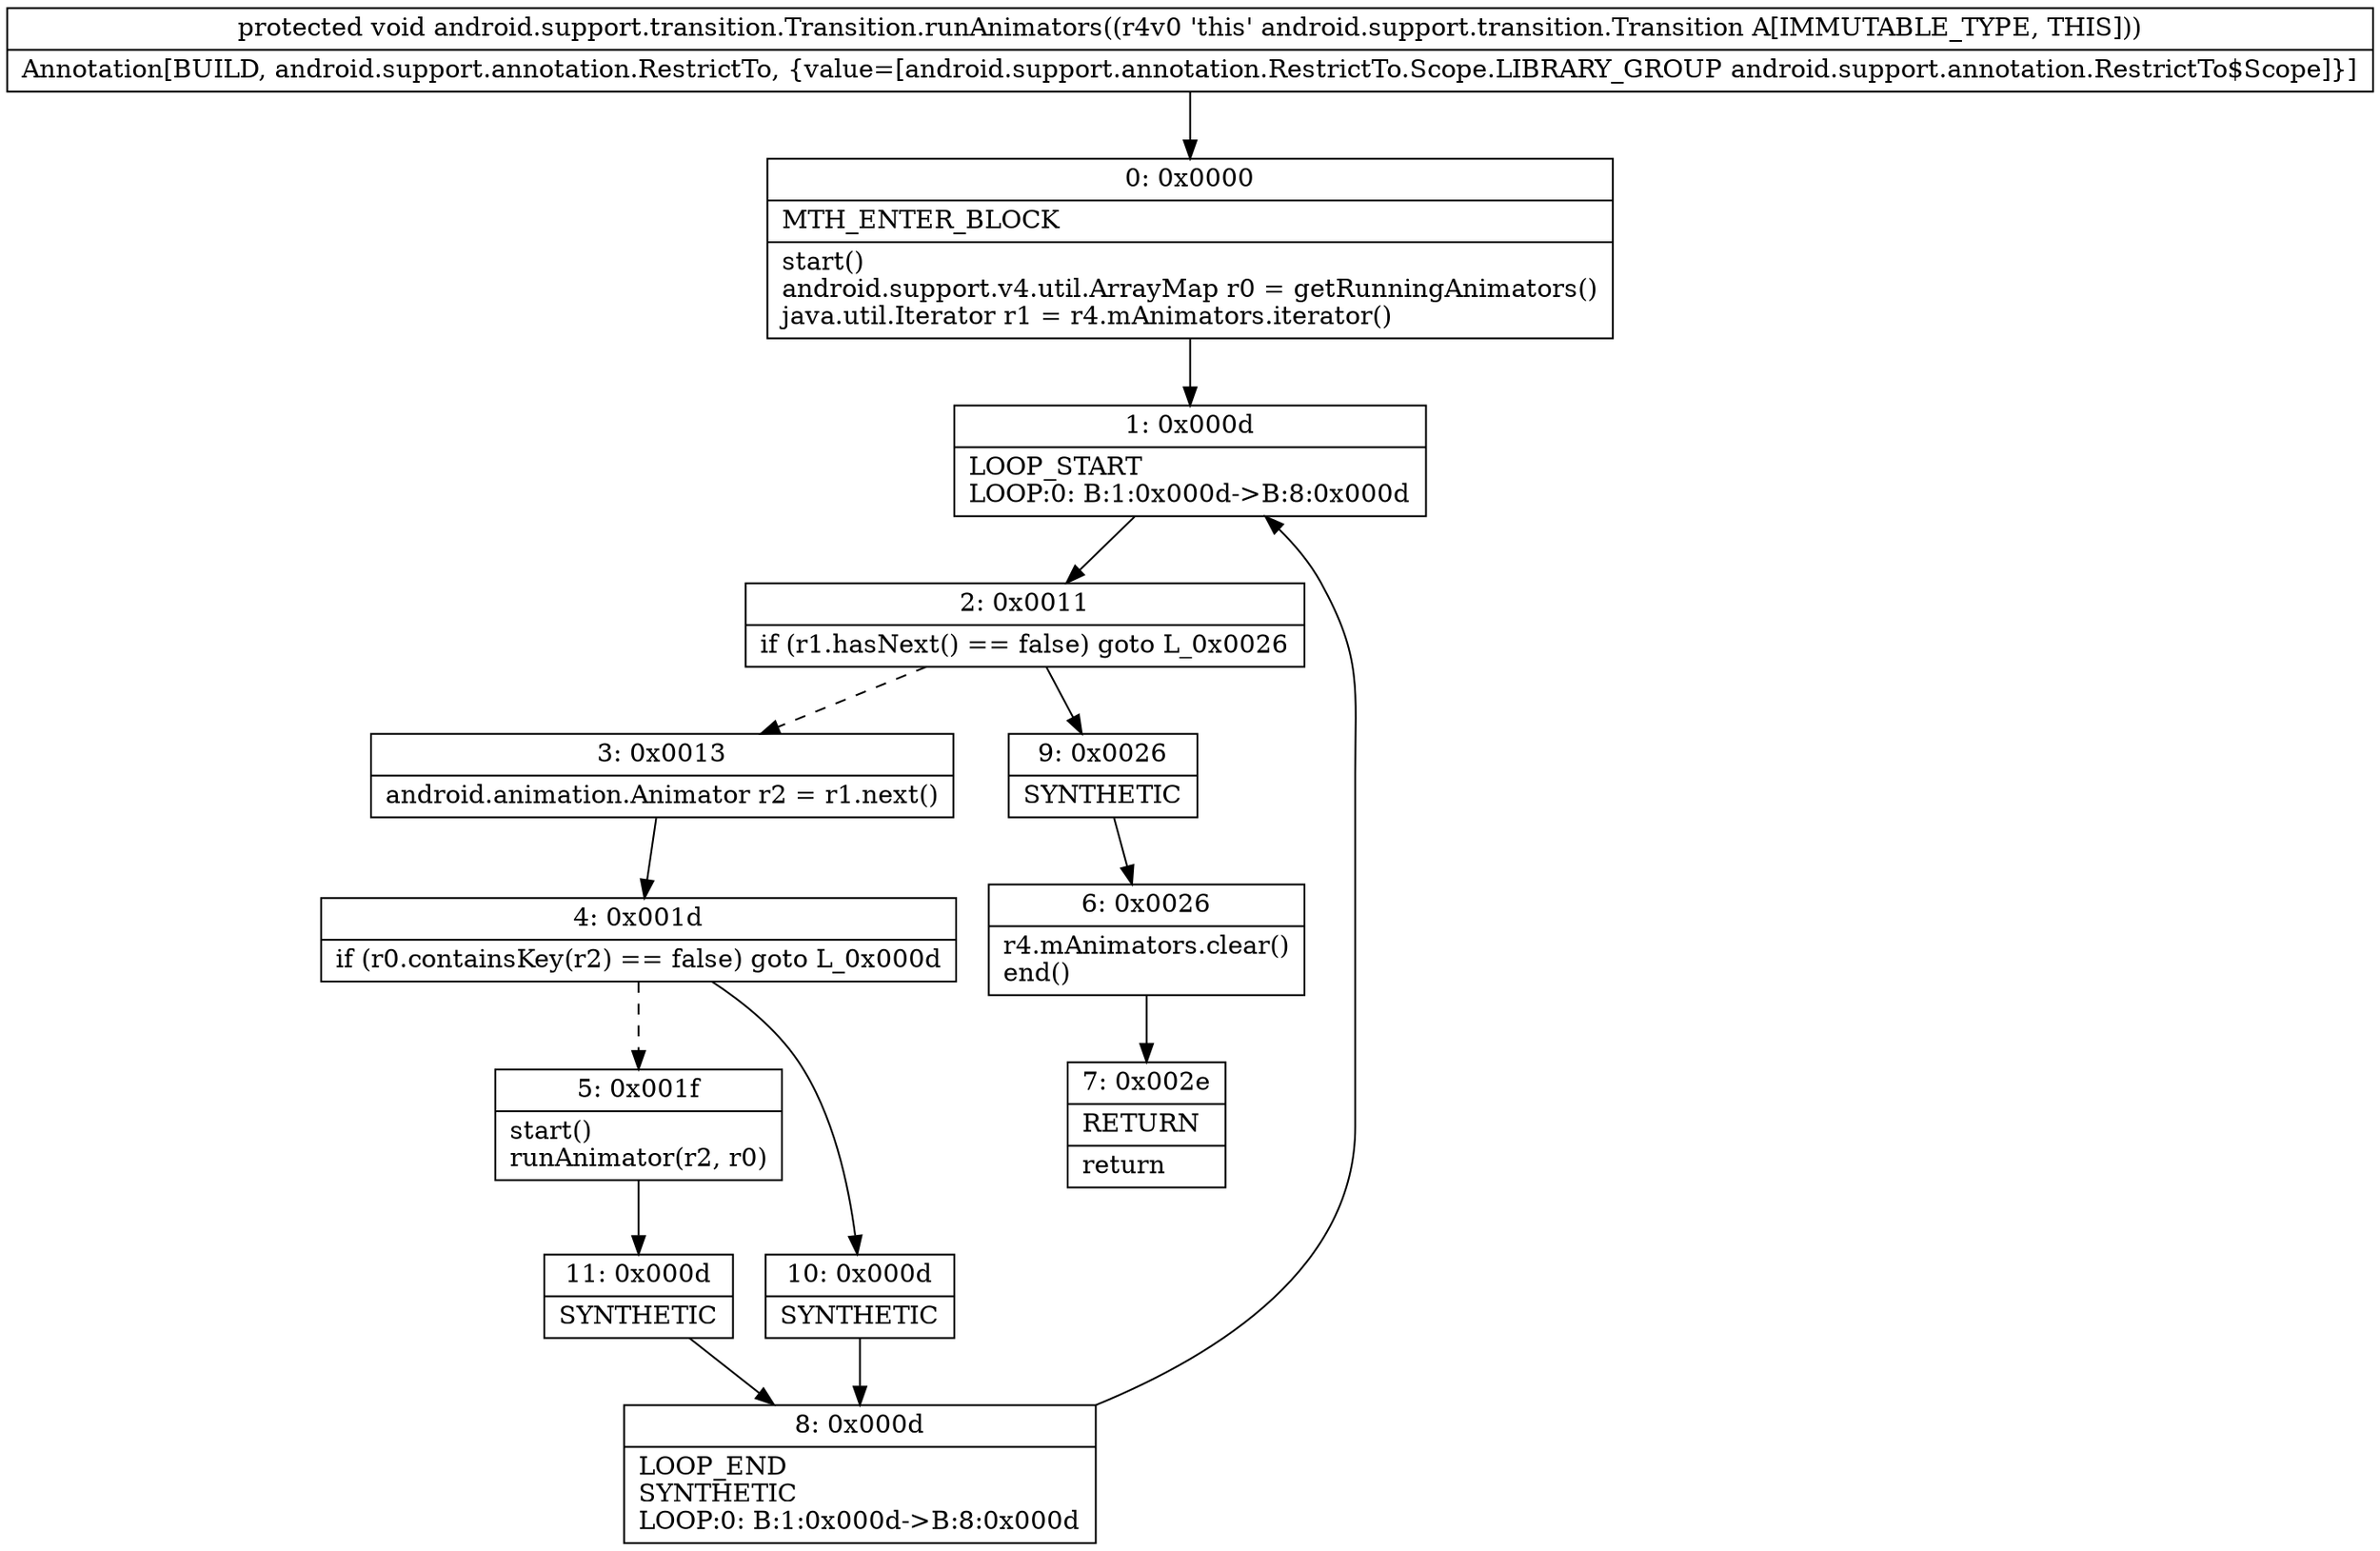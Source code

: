 digraph "CFG forandroid.support.transition.Transition.runAnimators()V" {
Node_0 [shape=record,label="{0\:\ 0x0000|MTH_ENTER_BLOCK\l|start()\landroid.support.v4.util.ArrayMap r0 = getRunningAnimators()\ljava.util.Iterator r1 = r4.mAnimators.iterator()\l}"];
Node_1 [shape=record,label="{1\:\ 0x000d|LOOP_START\lLOOP:0: B:1:0x000d\-\>B:8:0x000d\l}"];
Node_2 [shape=record,label="{2\:\ 0x0011|if (r1.hasNext() == false) goto L_0x0026\l}"];
Node_3 [shape=record,label="{3\:\ 0x0013|android.animation.Animator r2 = r1.next()\l}"];
Node_4 [shape=record,label="{4\:\ 0x001d|if (r0.containsKey(r2) == false) goto L_0x000d\l}"];
Node_5 [shape=record,label="{5\:\ 0x001f|start()\lrunAnimator(r2, r0)\l}"];
Node_6 [shape=record,label="{6\:\ 0x0026|r4.mAnimators.clear()\lend()\l}"];
Node_7 [shape=record,label="{7\:\ 0x002e|RETURN\l|return\l}"];
Node_8 [shape=record,label="{8\:\ 0x000d|LOOP_END\lSYNTHETIC\lLOOP:0: B:1:0x000d\-\>B:8:0x000d\l}"];
Node_9 [shape=record,label="{9\:\ 0x0026|SYNTHETIC\l}"];
Node_10 [shape=record,label="{10\:\ 0x000d|SYNTHETIC\l}"];
Node_11 [shape=record,label="{11\:\ 0x000d|SYNTHETIC\l}"];
MethodNode[shape=record,label="{protected void android.support.transition.Transition.runAnimators((r4v0 'this' android.support.transition.Transition A[IMMUTABLE_TYPE, THIS]))  | Annotation[BUILD, android.support.annotation.RestrictTo, \{value=[android.support.annotation.RestrictTo.Scope.LIBRARY_GROUP android.support.annotation.RestrictTo$Scope]\}]\l}"];
MethodNode -> Node_0;
Node_0 -> Node_1;
Node_1 -> Node_2;
Node_2 -> Node_3[style=dashed];
Node_2 -> Node_9;
Node_3 -> Node_4;
Node_4 -> Node_5[style=dashed];
Node_4 -> Node_10;
Node_5 -> Node_11;
Node_6 -> Node_7;
Node_8 -> Node_1;
Node_9 -> Node_6;
Node_10 -> Node_8;
Node_11 -> Node_8;
}


